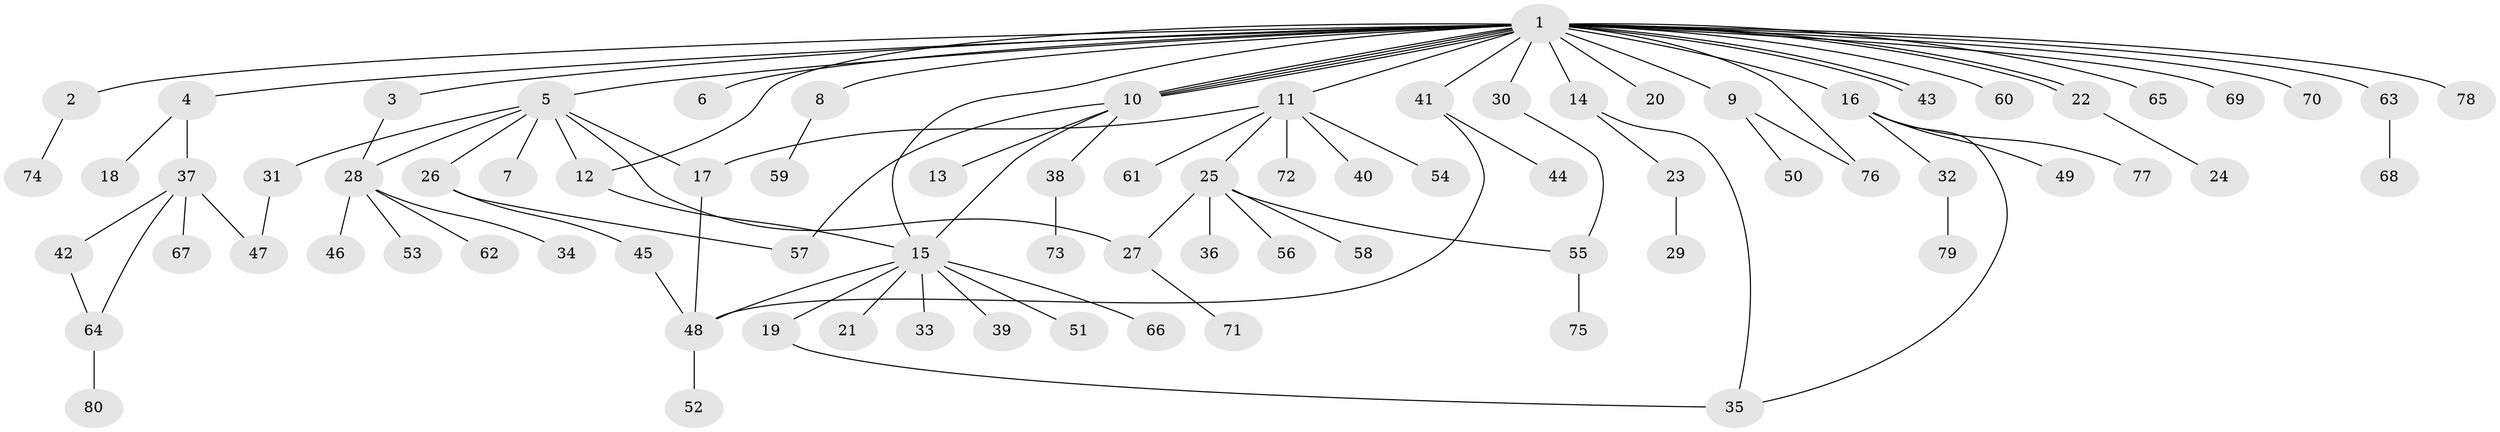 // Generated by graph-tools (version 1.1) at 2025/49/03/09/25 03:49:59]
// undirected, 80 vertices, 100 edges
graph export_dot {
graph [start="1"]
  node [color=gray90,style=filled];
  1;
  2;
  3;
  4;
  5;
  6;
  7;
  8;
  9;
  10;
  11;
  12;
  13;
  14;
  15;
  16;
  17;
  18;
  19;
  20;
  21;
  22;
  23;
  24;
  25;
  26;
  27;
  28;
  29;
  30;
  31;
  32;
  33;
  34;
  35;
  36;
  37;
  38;
  39;
  40;
  41;
  42;
  43;
  44;
  45;
  46;
  47;
  48;
  49;
  50;
  51;
  52;
  53;
  54;
  55;
  56;
  57;
  58;
  59;
  60;
  61;
  62;
  63;
  64;
  65;
  66;
  67;
  68;
  69;
  70;
  71;
  72;
  73;
  74;
  75;
  76;
  77;
  78;
  79;
  80;
  1 -- 2;
  1 -- 3;
  1 -- 4;
  1 -- 5;
  1 -- 6;
  1 -- 8;
  1 -- 9;
  1 -- 10;
  1 -- 10;
  1 -- 10;
  1 -- 10;
  1 -- 11;
  1 -- 12;
  1 -- 14;
  1 -- 15;
  1 -- 16;
  1 -- 20;
  1 -- 22;
  1 -- 22;
  1 -- 30;
  1 -- 41;
  1 -- 43;
  1 -- 43;
  1 -- 60;
  1 -- 63;
  1 -- 65;
  1 -- 69;
  1 -- 70;
  1 -- 76;
  1 -- 78;
  2 -- 74;
  3 -- 28;
  4 -- 18;
  4 -- 37;
  5 -- 7;
  5 -- 12;
  5 -- 17;
  5 -- 26;
  5 -- 27;
  5 -- 28;
  5 -- 31;
  8 -- 59;
  9 -- 50;
  9 -- 76;
  10 -- 13;
  10 -- 15;
  10 -- 38;
  10 -- 57;
  11 -- 17;
  11 -- 25;
  11 -- 40;
  11 -- 54;
  11 -- 61;
  11 -- 72;
  12 -- 15;
  14 -- 23;
  14 -- 35;
  15 -- 19;
  15 -- 21;
  15 -- 33;
  15 -- 39;
  15 -- 48;
  15 -- 51;
  15 -- 66;
  16 -- 32;
  16 -- 35;
  16 -- 49;
  16 -- 77;
  17 -- 48;
  19 -- 35;
  22 -- 24;
  23 -- 29;
  25 -- 27;
  25 -- 36;
  25 -- 55;
  25 -- 56;
  25 -- 58;
  26 -- 45;
  26 -- 57;
  27 -- 71;
  28 -- 34;
  28 -- 46;
  28 -- 53;
  28 -- 62;
  30 -- 55;
  31 -- 47;
  32 -- 79;
  37 -- 42;
  37 -- 47;
  37 -- 64;
  37 -- 67;
  38 -- 73;
  41 -- 44;
  41 -- 48;
  42 -- 64;
  45 -- 48;
  48 -- 52;
  55 -- 75;
  63 -- 68;
  64 -- 80;
}
